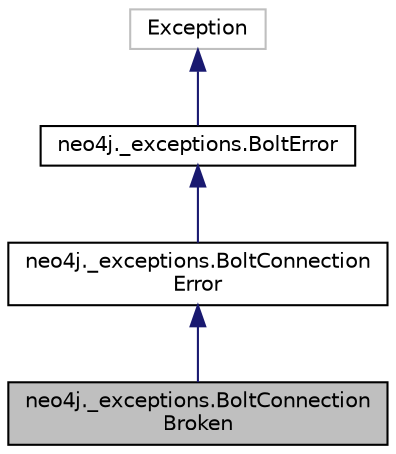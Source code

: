 digraph "neo4j._exceptions.BoltConnectionBroken"
{
 // LATEX_PDF_SIZE
  edge [fontname="Helvetica",fontsize="10",labelfontname="Helvetica",labelfontsize="10"];
  node [fontname="Helvetica",fontsize="10",shape=record];
  Node1 [label="neo4j._exceptions.BoltConnection\lBroken",height=0.2,width=0.4,color="black", fillcolor="grey75", style="filled", fontcolor="black",tooltip=" "];
  Node2 -> Node1 [dir="back",color="midnightblue",fontsize="10",style="solid",fontname="Helvetica"];
  Node2 [label="neo4j._exceptions.BoltConnection\lError",height=0.2,width=0.4,color="black", fillcolor="white", style="filled",URL="$classneo4j_1_1__exceptions_1_1_bolt_connection_error.html",tooltip=" "];
  Node3 -> Node2 [dir="back",color="midnightblue",fontsize="10",style="solid",fontname="Helvetica"];
  Node3 [label="neo4j._exceptions.BoltError",height=0.2,width=0.4,color="black", fillcolor="white", style="filled",URL="$classneo4j_1_1__exceptions_1_1_bolt_error.html",tooltip=" "];
  Node4 -> Node3 [dir="back",color="midnightblue",fontsize="10",style="solid",fontname="Helvetica"];
  Node4 [label="Exception",height=0.2,width=0.4,color="grey75", fillcolor="white", style="filled",tooltip=" "];
}
